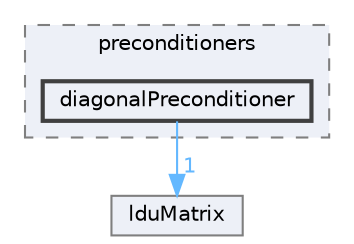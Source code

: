 digraph "src/OpenFOAM/matrices/lduMatrix/preconditioners/diagonalPreconditioner"
{
 // LATEX_PDF_SIZE
  bgcolor="transparent";
  edge [fontname=Helvetica,fontsize=10,labelfontname=Helvetica,labelfontsize=10];
  node [fontname=Helvetica,fontsize=10,shape=box,height=0.2,width=0.4];
  compound=true
  subgraph clusterdir_3f6e7e10cc3663a460947d1f6ad52004 {
    graph [ bgcolor="#edf0f7", pencolor="grey50", label="preconditioners", fontname=Helvetica,fontsize=10 style="filled,dashed", URL="dir_3f6e7e10cc3663a460947d1f6ad52004.html",tooltip=""]
  dir_60ae93f41ecf057c5c3283cd6491ec21 [label="diagonalPreconditioner", fillcolor="#edf0f7", color="grey25", style="filled,bold", URL="dir_60ae93f41ecf057c5c3283cd6491ec21.html",tooltip=""];
  }
  dir_1ce70feb2b06c30ebd4091245573b99e [label="lduMatrix", fillcolor="#edf0f7", color="grey50", style="filled", URL="dir_1ce70feb2b06c30ebd4091245573b99e.html",tooltip=""];
  dir_60ae93f41ecf057c5c3283cd6491ec21->dir_1ce70feb2b06c30ebd4091245573b99e [headlabel="1", labeldistance=1.5 headhref="dir_000906_002118.html" href="dir_000906_002118.html" color="steelblue1" fontcolor="steelblue1"];
}
